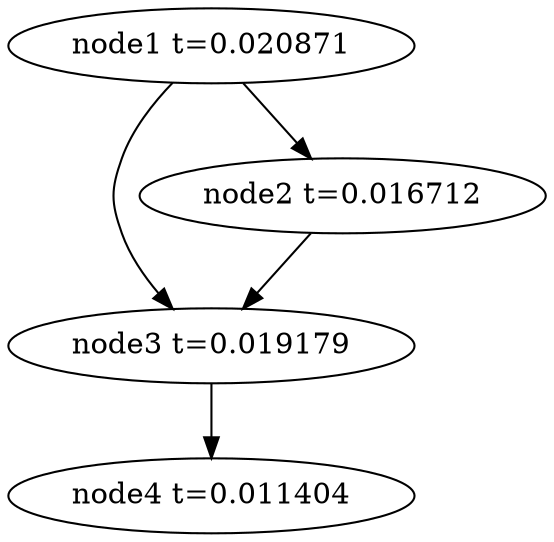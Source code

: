 digraph g{
	node4[label="node4 t=0.011404"]
	node3 -> node4
	node3[label="node3 t=0.019179"];
	node2 -> node3
	node2[label="node2 t=0.016712"];
	node1 -> node3
	node1 -> node2
	node1[label="node1 t=0.020871"];
}
